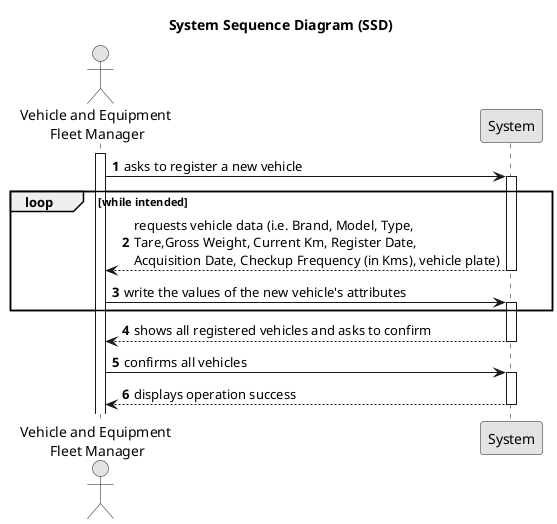€@startuml
skinparam monochrome true
skinparam packageStyle rectangle
skinparam shadowing false

title System Sequence Diagram (SSD)

autonumber

actor "Vehicle and Equipment \nFleet Manager" as VFM
participant "System" as System

activate VFM

    VFM -> System : asks to register a new vehicle
    activate System

    loop while intended
            System --> VFM : requests vehicle data (i.e. Brand, Model, Type, \nTare,Gross Weight, Current Km, Register Date, \nAcquisition Date, Checkup Frequency (in Kms), vehicle plate)
        deactivate System

        VFM -> System : write the values of the new vehicle's attributes
        activate System
    end

        System --> VFM : shows all registered vehicles and asks to confirm
    deactivate System

    VFM -> System : confirms all vehicles
    activate System

    System --> VFM : displays operation success
    deactivate System
@enduml